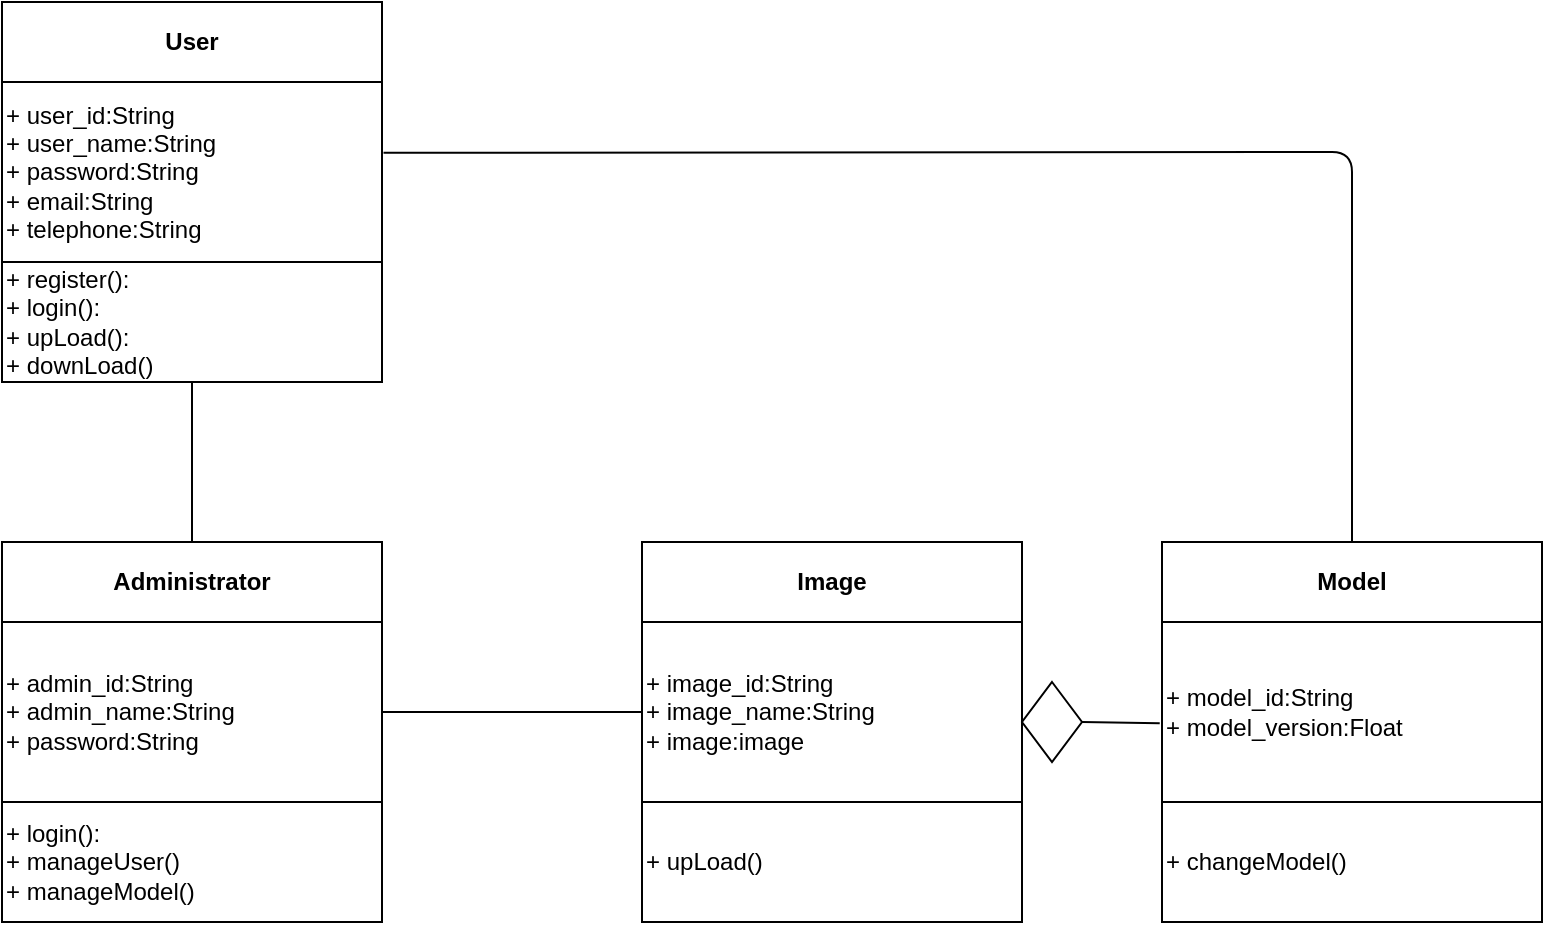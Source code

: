 <mxfile version="14.0.0" type="github">
  <diagram id="7G0vX3vVosJPbYmZ2QZ1" name="Page-1">
    <mxGraphModel dx="1038" dy="580" grid="1" gridSize="10" guides="1" tooltips="1" connect="1" arrows="1" fold="1" page="1" pageScale="1" pageWidth="827" pageHeight="1169" math="0" shadow="0">
      <root>
        <mxCell id="0" />
        <mxCell id="1" parent="0" />
        <mxCell id="OlyZSzLvmq1gPODBq_6u-2" value="&lt;b&gt;User&lt;/b&gt;" style="rounded=0;whiteSpace=wrap;html=1;" vertex="1" parent="1">
          <mxGeometry x="40" y="40" width="190" height="40" as="geometry" />
        </mxCell>
        <mxCell id="OlyZSzLvmq1gPODBq_6u-3" value="&lt;div&gt;+ user_id:String&lt;/div&gt;+&amp;nbsp;&lt;span&gt;user_name:String&lt;br&gt;&lt;/span&gt;+&amp;nbsp;&lt;span&gt;password:String&lt;/span&gt;&lt;span&gt;&lt;br&gt;&lt;/span&gt;+&amp;nbsp;&lt;span&gt;email:String&lt;/span&gt;&lt;br&gt;+&amp;nbsp;&lt;span&gt;telephone:String&lt;/span&gt;" style="rounded=0;whiteSpace=wrap;html=1;align=left;" vertex="1" parent="1">
          <mxGeometry x="40" y="80" width="190" height="90" as="geometry" />
        </mxCell>
        <mxCell id="OlyZSzLvmq1gPODBq_6u-4" value="+ register():&lt;br&gt;+ login():&lt;br&gt;+ upLoad():&lt;br&gt;+ downLoad()" style="rounded=0;whiteSpace=wrap;html=1;align=left;" vertex="1" parent="1">
          <mxGeometry x="40" y="170" width="190" height="60" as="geometry" />
        </mxCell>
        <mxCell id="OlyZSzLvmq1gPODBq_6u-5" value="&lt;b&gt;Administrator&lt;/b&gt;" style="rounded=0;whiteSpace=wrap;html=1;" vertex="1" parent="1">
          <mxGeometry x="40" y="310" width="190" height="40" as="geometry" />
        </mxCell>
        <mxCell id="OlyZSzLvmq1gPODBq_6u-6" value="&lt;div&gt;+ admin_id:String&lt;/div&gt;+&amp;nbsp;admin_name&lt;span&gt;:String&lt;br&gt;&lt;/span&gt;+&amp;nbsp;&lt;span&gt;password:String&lt;/span&gt;" style="rounded=0;whiteSpace=wrap;html=1;align=left;" vertex="1" parent="1">
          <mxGeometry x="40" y="350" width="190" height="90" as="geometry" />
        </mxCell>
        <mxCell id="OlyZSzLvmq1gPODBq_6u-7" value="+ login():&lt;br&gt;+ manageUser()&lt;br&gt;+ manageModel()" style="rounded=0;whiteSpace=wrap;html=1;align=left;" vertex="1" parent="1">
          <mxGeometry x="40" y="440" width="190" height="60" as="geometry" />
        </mxCell>
        <mxCell id="OlyZSzLvmq1gPODBq_6u-8" value="&lt;b&gt;Image&lt;/b&gt;" style="rounded=0;whiteSpace=wrap;html=1;" vertex="1" parent="1">
          <mxGeometry x="360" y="310" width="190" height="40" as="geometry" />
        </mxCell>
        <mxCell id="OlyZSzLvmq1gPODBq_6u-9" value="&lt;div&gt;+ image_id:String&lt;/div&gt;+&amp;nbsp;image_name&lt;span&gt;:String&lt;br&gt;&lt;/span&gt;+ image:image" style="rounded=0;whiteSpace=wrap;html=1;align=left;" vertex="1" parent="1">
          <mxGeometry x="360" y="350" width="190" height="90" as="geometry" />
        </mxCell>
        <mxCell id="OlyZSzLvmq1gPODBq_6u-10" value="+ upLoad()" style="rounded=0;whiteSpace=wrap;html=1;align=left;" vertex="1" parent="1">
          <mxGeometry x="360" y="440" width="190" height="60" as="geometry" />
        </mxCell>
        <mxCell id="OlyZSzLvmq1gPODBq_6u-11" value="&lt;b&gt;Model&lt;/b&gt;" style="rounded=0;whiteSpace=wrap;html=1;" vertex="1" parent="1">
          <mxGeometry x="620" y="310" width="190" height="40" as="geometry" />
        </mxCell>
        <mxCell id="OlyZSzLvmq1gPODBq_6u-12" value="&lt;div&gt;+ model_id:String&lt;/div&gt;+&amp;nbsp;model_version:Float" style="rounded=0;whiteSpace=wrap;html=1;align=left;" vertex="1" parent="1">
          <mxGeometry x="620" y="350" width="190" height="90" as="geometry" />
        </mxCell>
        <mxCell id="OlyZSzLvmq1gPODBq_6u-13" value="+ changeModel()" style="rounded=0;whiteSpace=wrap;html=1;align=left;" vertex="1" parent="1">
          <mxGeometry x="620" y="440" width="190" height="60" as="geometry" />
        </mxCell>
        <mxCell id="OlyZSzLvmq1gPODBq_6u-14" value="" style="endArrow=none;html=1;entryX=0.5;entryY=1;entryDx=0;entryDy=0;exitX=0.5;exitY=0;exitDx=0;exitDy=0;" edge="1" parent="1" source="OlyZSzLvmq1gPODBq_6u-5" target="OlyZSzLvmq1gPODBq_6u-4">
          <mxGeometry width="50" height="50" relative="1" as="geometry">
            <mxPoint x="270" y="410" as="sourcePoint" />
            <mxPoint x="320" y="360" as="targetPoint" />
          </mxGeometry>
        </mxCell>
        <mxCell id="OlyZSzLvmq1gPODBq_6u-15" value="" style="endArrow=none;html=1;exitX=1;exitY=0.5;exitDx=0;exitDy=0;entryX=0;entryY=0.5;entryDx=0;entryDy=0;" edge="1" parent="1" source="OlyZSzLvmq1gPODBq_6u-6" target="OlyZSzLvmq1gPODBq_6u-9">
          <mxGeometry width="50" height="50" relative="1" as="geometry">
            <mxPoint x="280" y="450" as="sourcePoint" />
            <mxPoint x="330" y="400" as="targetPoint" />
          </mxGeometry>
        </mxCell>
        <mxCell id="OlyZSzLvmq1gPODBq_6u-20" value="" style="endArrow=none;html=1;exitX=1.004;exitY=0.393;exitDx=0;exitDy=0;exitPerimeter=0;entryX=0.5;entryY=0;entryDx=0;entryDy=0;" edge="1" parent="1" source="OlyZSzLvmq1gPODBq_6u-3" target="OlyZSzLvmq1gPODBq_6u-11">
          <mxGeometry width="50" height="50" relative="1" as="geometry">
            <mxPoint x="410" y="290" as="sourcePoint" />
            <mxPoint x="720" y="115" as="targetPoint" />
            <Array as="points">
              <mxPoint x="715" y="115" />
            </Array>
          </mxGeometry>
        </mxCell>
        <mxCell id="OlyZSzLvmq1gPODBq_6u-22" value="" style="rhombus;whiteSpace=wrap;html=1;" vertex="1" parent="1">
          <mxGeometry x="550" y="380" width="30" height="40" as="geometry" />
        </mxCell>
        <mxCell id="OlyZSzLvmq1gPODBq_6u-25" value="" style="endArrow=none;html=1;entryX=-0.006;entryY=0.562;entryDx=0;entryDy=0;entryPerimeter=0;exitX=1;exitY=0.5;exitDx=0;exitDy=0;" edge="1" parent="1" source="OlyZSzLvmq1gPODBq_6u-22" target="OlyZSzLvmq1gPODBq_6u-12">
          <mxGeometry width="50" height="50" relative="1" as="geometry">
            <mxPoint x="550" y="420" as="sourcePoint" />
            <mxPoint x="600" y="370" as="targetPoint" />
          </mxGeometry>
        </mxCell>
      </root>
    </mxGraphModel>
  </diagram>
</mxfile>
